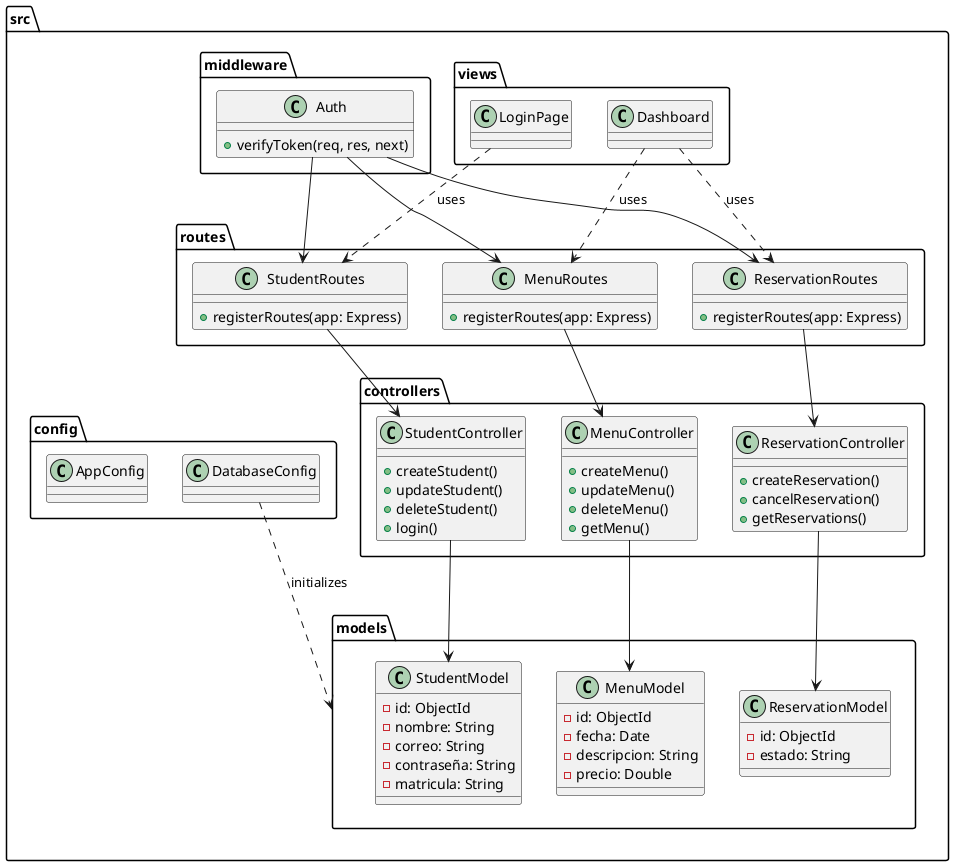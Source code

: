 @startuml
package src {
    
    package models {
        class StudentModel {
            - id: ObjectId
            - nombre: String
            - correo: String
            - contraseña: String
            - matricula: String
        }
        
        class MenuModel {
            - id: ObjectId
            - fecha: Date
            - descripcion: String
            - precio: Double
        }
        
        class ReservationModel {
            - id: ObjectId
            - estado: String
        }
    }
    
    package controllers {
        class StudentController {
            + createStudent()
            + updateStudent()
            + deleteStudent()
            + login()
        }
        
        class MenuController {
            + createMenu()
            + updateMenu()
            + deleteMenu()
            + getMenu()
        }
        
        class ReservationController {
            + createReservation()
            + cancelReservation()
            + getReservations()
        }
    }
    
    package routes {
        class StudentRoutes {
            + registerRoutes(app: Express)
        }
        
        class MenuRoutes {
            + registerRoutes(app: Express)
        }
        
        class ReservationRoutes {
            + registerRoutes(app: Express)
        }
    }
    
    package views {
        class LoginPage
        class Dashboard
    }

    package middleware {
        class Auth {
            + verifyToken(req, res, next)
        }
    }

    package config {
        class DatabaseConfig
        class AppConfig
    }
}

StudentRoutes --> StudentController
MenuRoutes --> MenuController
ReservationRoutes --> ReservationController

StudentController --> StudentModel
MenuController --> MenuModel
ReservationController --> ReservationModel

LoginPage ..> StudentRoutes : uses
Dashboard ..> ReservationRoutes : uses
Dashboard ..> MenuRoutes : uses

Auth --> StudentRoutes
Auth --> MenuRoutes
Auth --> ReservationRoutes

DatabaseConfig ..> models : initializes
@enduml
